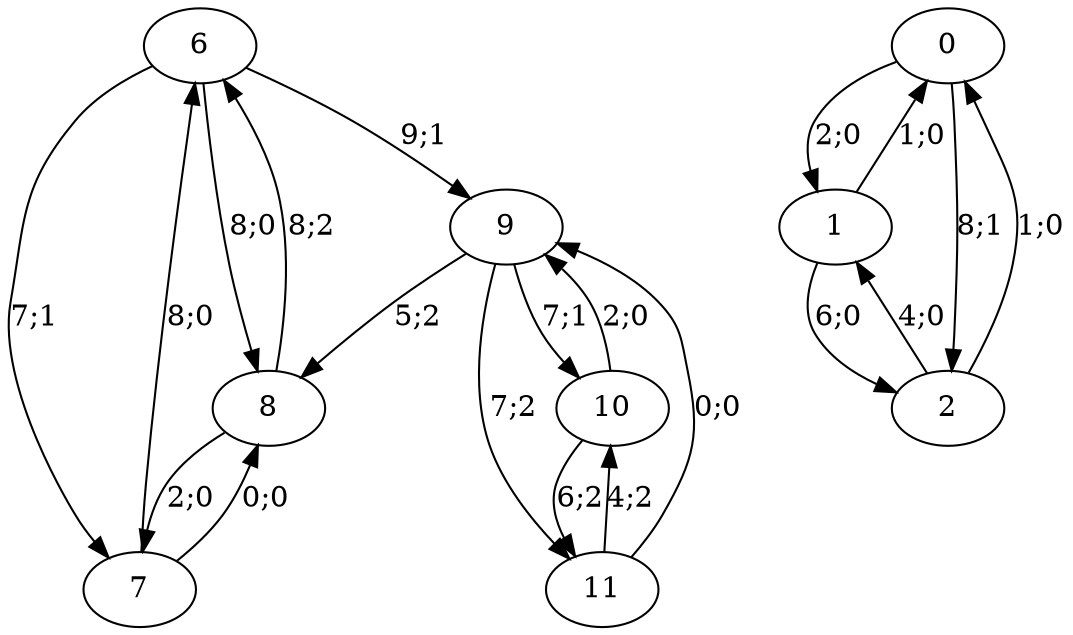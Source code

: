 digraph graph2 {














6 -> 9 [color=black,label="9;1"]
6 -> 7 [color=black,label="7;1"]
6 -> 8 [color=black,label="8;0"]


7 -> 6 [color=black,label="8;0"]
7 -> 8 [color=black,label="0;0"]


8 -> 6 [color=black,label="8;2"]
8 -> 7 [color=black,label="2;0"]


























9 -> 8 [color=black,label="5;2"]
9 -> 10 [color=black,label="7;1"]
9 -> 11 [color=black,label="7;2"]


10 -> 9 [color=black,label="2;0"]
10 -> 11 [color=black,label="6;2"]


11 -> 9 [color=black,label="0;0"]
11 -> 10 [color=black,label="4;2"]


0 -> 1 [color=black,label="2;0"]
0 -> 2 [color=black,label="8;1"]


1 -> 0 [color=black,label="1;0"]
1 -> 2 [color=black,label="6;0"]


2 -> 0 [color=black,label="1;0"]
2 -> 1 [color=black,label="4;0"]



















}